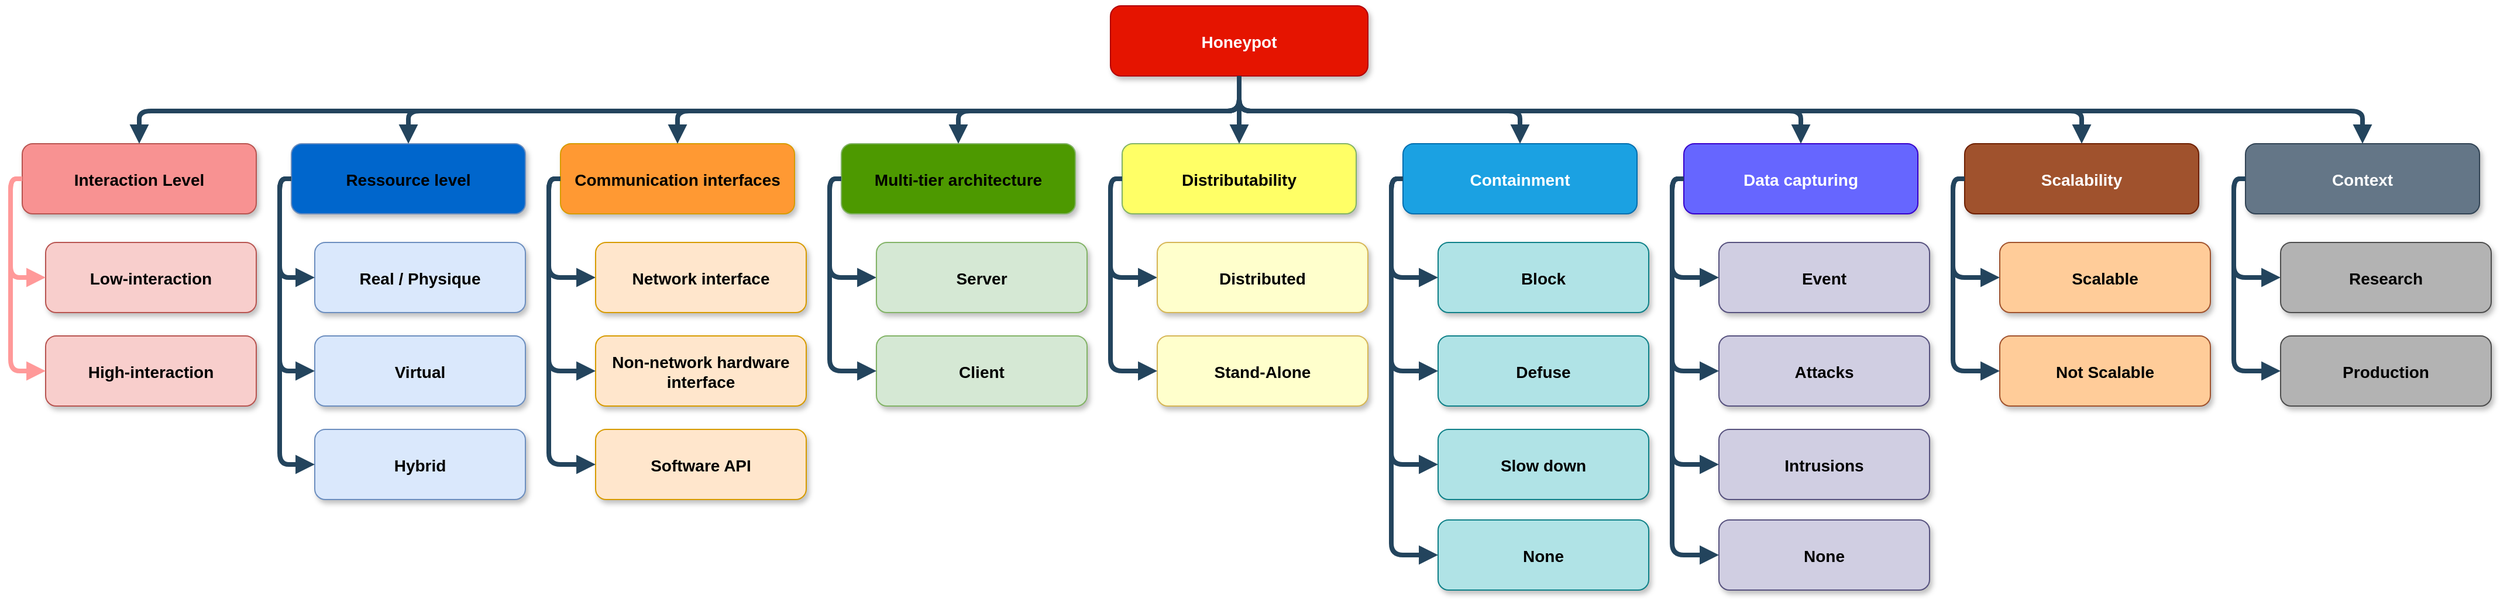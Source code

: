 <mxfile version="18.0.1" type="device"><diagram name="Page-1" id="97916047-d0de-89f5-080d-49f4d83e522f"><mxGraphModel dx="3815.5" dy="1225" grid="1" gridSize="10" guides="1" tooltips="1" connect="1" arrows="1" fold="1" page="1" pageScale="1.5" pageWidth="1169" pageHeight="827" background="none" math="0" shadow="0"><root><mxCell id="0"/><mxCell id="1" parent="0"/><mxCell id="3" value="Honeypot" style="rounded=1;fillColor=#e51400;strokeColor=#B20000;shadow=1;fontStyle=1;fontColor=#ffffff;fontSize=14;" parent="1" vertex="1"><mxGeometry x="810" y="350" width="220" height="60" as="geometry"/></mxCell><mxCell id="4" value="Interaction Level" style="rounded=1;fillColor=#F89292;strokeColor=#b85450;shadow=1;fontStyle=1;fontSize=14;" parent="1" vertex="1"><mxGeometry x="-120" y="468" width="200" height="60" as="geometry"/></mxCell><mxCell id="5" value="Ressource level" style="rounded=1;fillColor=#0066CC;strokeColor=#6c8ebf;shadow=1;fontStyle=1;fontSize=14;" parent="1" vertex="1"><mxGeometry x="110" y="468" width="200" height="60" as="geometry"/></mxCell><mxCell id="6" value="Communication interfaces" style="rounded=1;fillColor=#FF9933;strokeColor=#d79b00;shadow=1;fontStyle=1;fontSize=14;" parent="1" vertex="1"><mxGeometry x="340" y="468" width="200" height="60" as="geometry"/></mxCell><mxCell id="8" value="Low-interaction" style="rounded=1;fillColor=#f8cecc;strokeColor=#b85450;shadow=1;fontStyle=1;fontSize=14;" parent="1" vertex="1"><mxGeometry x="-100" y="552.5" width="180" height="60" as="geometry"/></mxCell><mxCell id="9" value="High-interaction" style="rounded=1;fillColor=#f8cecc;strokeColor=#b85450;shadow=1;fontStyle=1;fontSize=14;" parent="1" vertex="1"><mxGeometry x="-100" y="632.5" width="180" height="60" as="geometry"/></mxCell><mxCell id="30" value="" style="edgeStyle=elbowEdgeStyle;elbow=vertical;strokeWidth=4;endArrow=block;endFill=1;fontStyle=1;strokeColor=#23445D;entryX=0.5;entryY=0;entryDx=0;entryDy=0;" parent="1" source="3" target="5" edge="1"><mxGeometry x="22" y="165.5" width="100" height="100" as="geometry"><mxPoint x="22" y="265.5" as="sourcePoint"/><mxPoint x="122" y="165.5" as="targetPoint"/><Array as="points"><mxPoint x="260" y="440"/><mxPoint x="320" y="430"/></Array></mxGeometry></mxCell><mxCell id="31" value="" style="edgeStyle=elbowEdgeStyle;elbow=vertical;strokeWidth=4;endArrow=block;endFill=1;fontStyle=1;strokeColor=#23445D;" parent="1" source="3" target="4" edge="1"><mxGeometry x="22" y="165.5" width="100" height="100" as="geometry"><mxPoint x="22" y="265.5" as="sourcePoint"/><mxPoint x="122" y="165.5" as="targetPoint"/><Array as="points"><mxPoint x="460" y="440"/><mxPoint x="280" y="430"/><mxPoint x="450" y="430"/></Array></mxGeometry></mxCell><mxCell id="32" value="" style="edgeStyle=elbowEdgeStyle;elbow=vertical;strokeWidth=4;endArrow=block;endFill=1;fontStyle=1;strokeColor=#23445D;" parent="1" source="3" target="6" edge="1"><mxGeometry x="22" y="165.5" width="100" height="100" as="geometry"><mxPoint x="22" y="265.5" as="sourcePoint"/><mxPoint x="122" y="165.5" as="targetPoint"/><Array as="points"><mxPoint x="630" y="440"/><mxPoint x="700" y="440"/><mxPoint x="610" y="430"/></Array></mxGeometry></mxCell><mxCell id="34" value="" style="edgeStyle=elbowEdgeStyle;elbow=vertical;strokeWidth=4;endArrow=block;endFill=1;fontStyle=1;strokeColor=#FF9999;exitX=0;exitY=0.5;exitDx=0;exitDy=0;entryX=0;entryY=0.5;entryDx=0;entryDy=0;" parent="1" source="4" target="8" edge="1"><mxGeometry x="-168" y="178" width="100" height="100" as="geometry"><mxPoint x="-168" y="278" as="sourcePoint"/><mxPoint x="-68" y="178" as="targetPoint"/><Array as="points"><mxPoint x="-130" y="552.5"/><mxPoint x="-150" y="562.5"/><mxPoint x="-160" y="532.5"/><mxPoint x="-220" y="572.5"/></Array></mxGeometry></mxCell><mxCell id="38" value="" style="edgeStyle=elbowEdgeStyle;elbow=vertical;strokeWidth=4;endArrow=block;endFill=1;fontStyle=1;strokeColor=#FF9999;exitX=0;exitY=0.5;exitDx=0;exitDy=0;" parent="1" source="4" target="9" edge="1"><mxGeometry x="-128" y="178" width="100" height="100" as="geometry"><mxPoint x="-128" y="278" as="sourcePoint"/><mxPoint x="-28" y="178" as="targetPoint"/><Array as="points"><mxPoint x="-130" y="542.5"/><mxPoint x="-150" y="542.5"/><mxPoint x="-140" y="542.5"/><mxPoint x="-160" y="622.5"/></Array></mxGeometry></mxCell><mxCell id="48kjzYl1K3hrL3za5B5X-55" value="Real / Physique" style="rounded=1;fillColor=#dae8fc;strokeColor=#6c8ebf;shadow=1;fontStyle=1;fontSize=14;" parent="1" vertex="1"><mxGeometry x="130" y="552.5" width="180" height="60" as="geometry"/></mxCell><mxCell id="48kjzYl1K3hrL3za5B5X-56" value="" style="edgeStyle=elbowEdgeStyle;elbow=vertical;strokeWidth=4;endArrow=block;endFill=1;fontStyle=1;strokeColor=#23445D;exitX=0;exitY=0.5;exitDx=0;exitDy=0;entryX=0;entryY=0.5;entryDx=0;entryDy=0;" parent="1" source="5" target="48kjzYl1K3hrL3za5B5X-55" edge="1"><mxGeometry x="-188" y="188" width="100" height="100" as="geometry"><mxPoint x="-140" y="508" as="sourcePoint"/><mxPoint x="-140" y="592.5" as="targetPoint"/><Array as="points"><mxPoint x="100" y="542.5"/><mxPoint x="80" y="522.5"/><mxPoint x="90" y="522.5"/><mxPoint x="80" y="562.5"/><mxPoint x="-240" y="582.5"/></Array></mxGeometry></mxCell><mxCell id="48kjzYl1K3hrL3za5B5X-59" value="Virtual" style="rounded=1;fillColor=#dae8fc;strokeColor=#6c8ebf;shadow=1;fontStyle=1;fontSize=14;" parent="1" vertex="1"><mxGeometry x="130" y="632.5" width="180" height="60" as="geometry"/></mxCell><mxCell id="48kjzYl1K3hrL3za5B5X-61" value="" style="edgeStyle=elbowEdgeStyle;elbow=vertical;strokeWidth=4;endArrow=block;endFill=1;fontStyle=1;strokeColor=#23445D;exitX=0;exitY=0.5;exitDx=0;exitDy=0;entryX=0;entryY=0.5;entryDx=0;entryDy=0;" parent="1" source="5" target="48kjzYl1K3hrL3za5B5X-59" edge="1"><mxGeometry x="-168" y="208" width="100" height="100" as="geometry"><mxPoint x="130" y="518" as="sourcePoint"/><mxPoint x="130" y="602.5" as="targetPoint"/><Array as="points"><mxPoint x="100" y="542.5"/><mxPoint x="80" y="612.5"/><mxPoint x="100" y="542.5"/><mxPoint x="110" y="542.5"/><mxPoint x="100" y="582.5"/><mxPoint x="-220" y="602.5"/></Array></mxGeometry></mxCell><mxCell id="48kjzYl1K3hrL3za5B5X-63" value="Hybrid" style="rounded=1;fillColor=#dae8fc;strokeColor=#6c8ebf;shadow=1;fontStyle=1;fontSize=14;" parent="1" vertex="1"><mxGeometry x="130" y="712.5" width="180" height="60" as="geometry"/></mxCell><mxCell id="48kjzYl1K3hrL3za5B5X-64" value="" style="edgeStyle=elbowEdgeStyle;elbow=vertical;strokeWidth=4;endArrow=block;endFill=1;fontStyle=1;strokeColor=#23445D;exitX=0;exitY=0.5;exitDx=0;exitDy=0;entryX=0;entryY=0.5;entryDx=0;entryDy=0;" parent="1" source="5" target="48kjzYl1K3hrL3za5B5X-63" edge="1"><mxGeometry x="-158" y="218" width="100" height="100" as="geometry"><mxPoint x="120" y="508" as="sourcePoint"/><mxPoint x="140" y="682.5" as="targetPoint"/><Array as="points"><mxPoint x="100" y="532.5"/><mxPoint x="80" y="632.5"/><mxPoint x="110" y="552.5"/><mxPoint x="120" y="552.5"/><mxPoint x="110" y="592.5"/><mxPoint x="-210" y="612.5"/></Array></mxGeometry></mxCell><mxCell id="48kjzYl1K3hrL3za5B5X-69" value="Non-network hardware &#10;interface" style="rounded=1;fillColor=#ffe6cc;strokeColor=#d79b00;shadow=1;fontStyle=1;fontSize=14;" parent="1" vertex="1"><mxGeometry x="370" y="632.5" width="180" height="60" as="geometry"/></mxCell><mxCell id="48kjzYl1K3hrL3za5B5X-70" value="" style="edgeStyle=elbowEdgeStyle;elbow=vertical;strokeWidth=4;endArrow=block;endFill=1;fontStyle=1;strokeColor=#23445D;exitX=0;exitY=0.5;exitDx=0;exitDy=0;entryX=0;entryY=0.5;entryDx=0;entryDy=0;" parent="1" source="6" target="48kjzYl1K3hrL3za5B5X-71" edge="1"><mxGeometry x="-148" y="228" width="100" height="100" as="geometry"><mxPoint x="120" y="508" as="sourcePoint"/><mxPoint x="140" y="772.5" as="targetPoint"/><Array as="points"><mxPoint x="330" y="532.5"/><mxPoint x="90" y="642.5"/><mxPoint x="120" y="562.5"/><mxPoint x="130" y="562.5"/><mxPoint x="120" y="602.5"/><mxPoint x="-200" y="622.5"/></Array></mxGeometry></mxCell><mxCell id="48kjzYl1K3hrL3za5B5X-71" value="Network interface" style="rounded=1;fillColor=#ffe6cc;strokeColor=#d79b00;shadow=1;fontStyle=1;fontSize=14;" parent="1" vertex="1"><mxGeometry x="370" y="552.5" width="180" height="60" as="geometry"/></mxCell><mxCell id="48kjzYl1K3hrL3za5B5X-72" value="" style="edgeStyle=elbowEdgeStyle;elbow=vertical;strokeWidth=4;endArrow=block;endFill=1;fontStyle=1;strokeColor=#23445D;exitX=0;exitY=0.5;exitDx=0;exitDy=0;entryX=0;entryY=0.5;entryDx=0;entryDy=0;" parent="1" source="6" target="48kjzYl1K3hrL3za5B5X-69" edge="1"><mxGeometry x="-138" y="238" width="100" height="100" as="geometry"><mxPoint x="350" y="508" as="sourcePoint"/><mxPoint x="330" y="682.5" as="targetPoint"/><Array as="points"><mxPoint x="330" y="622.5"/><mxPoint x="340" y="542.5"/><mxPoint x="100" y="652.5"/><mxPoint x="130" y="572.5"/><mxPoint x="140" y="572.5"/><mxPoint x="130" y="612.5"/><mxPoint x="-190" y="632.5"/></Array></mxGeometry></mxCell><mxCell id="48kjzYl1K3hrL3za5B5X-73" value="Software API " style="rounded=1;fillColor=#ffe6cc;strokeColor=#d79b00;shadow=1;fontStyle=1;fontSize=14;" parent="1" vertex="1"><mxGeometry x="370" y="712.5" width="180" height="60" as="geometry"/></mxCell><mxCell id="48kjzYl1K3hrL3za5B5X-74" value="" style="edgeStyle=elbowEdgeStyle;elbow=vertical;strokeWidth=4;endArrow=block;endFill=1;fontStyle=1;strokeColor=#23445D;exitX=0;exitY=0.5;exitDx=0;exitDy=0;entryX=0;entryY=0.5;entryDx=0;entryDy=0;" parent="1" source="6" target="48kjzYl1K3hrL3za5B5X-73" edge="1"><mxGeometry x="-128" y="248" width="100" height="100" as="geometry"><mxPoint x="350" y="508" as="sourcePoint"/><mxPoint x="380" y="672.5" as="targetPoint"/><Array as="points"><mxPoint x="330" y="662.5"/><mxPoint x="350" y="552.5"/><mxPoint x="110" y="662.5"/><mxPoint x="140" y="582.5"/><mxPoint x="150" y="582.5"/><mxPoint x="140" y="622.5"/><mxPoint x="-180" y="642.5"/></Array></mxGeometry></mxCell><mxCell id="48kjzYl1K3hrL3za5B5X-75" value="Multi-tier architecture " style="rounded=1;fillColor=#4D9900;strokeColor=#82b366;shadow=1;fontStyle=1;fontSize=14;" parent="1" vertex="1"><mxGeometry x="580" y="468" width="200" height="60" as="geometry"/></mxCell><mxCell id="48kjzYl1K3hrL3za5B5X-76" value="Client" style="rounded=1;fillColor=#d5e8d4;strokeColor=#82b366;shadow=1;fontStyle=1;fontSize=14;" parent="1" vertex="1"><mxGeometry x="610" y="632.5" width="180" height="60" as="geometry"/></mxCell><mxCell id="48kjzYl1K3hrL3za5B5X-77" value="" style="edgeStyle=elbowEdgeStyle;elbow=vertical;strokeWidth=4;endArrow=block;endFill=1;fontStyle=1;strokeColor=#23445D;exitX=0;exitY=0.5;exitDx=0;exitDy=0;entryX=0;entryY=0.5;entryDx=0;entryDy=0;" parent="1" source="48kjzYl1K3hrL3za5B5X-75" target="48kjzYl1K3hrL3za5B5X-78" edge="1"><mxGeometry x="92" y="228" width="100" height="100" as="geometry"><mxPoint x="360" y="508" as="sourcePoint"/><mxPoint x="380" y="772.5" as="targetPoint"/><Array as="points"><mxPoint x="570" y="532.5"/><mxPoint x="330" y="642.5"/><mxPoint x="360" y="562.5"/><mxPoint x="370" y="562.5"/><mxPoint x="360" y="602.5"/><mxPoint x="40" y="622.5"/></Array></mxGeometry></mxCell><mxCell id="48kjzYl1K3hrL3za5B5X-78" value="Server" style="rounded=1;fillColor=#d5e8d4;strokeColor=#82b366;shadow=1;fontStyle=1;fontSize=14;" parent="1" vertex="1"><mxGeometry x="610" y="552.5" width="180" height="60" as="geometry"/></mxCell><mxCell id="48kjzYl1K3hrL3za5B5X-79" value="" style="edgeStyle=elbowEdgeStyle;elbow=vertical;strokeWidth=4;endArrow=block;endFill=1;fontStyle=1;strokeColor=#23445D;exitX=0;exitY=0.5;exitDx=0;exitDy=0;entryX=0;entryY=0.5;entryDx=0;entryDy=0;" parent="1" source="48kjzYl1K3hrL3za5B5X-75" target="48kjzYl1K3hrL3za5B5X-76" edge="1"><mxGeometry x="102" y="238" width="100" height="100" as="geometry"><mxPoint x="590" y="508" as="sourcePoint"/><mxPoint x="570" y="682.5" as="targetPoint"/><Array as="points"><mxPoint x="570" y="622.5"/><mxPoint x="580" y="542.5"/><mxPoint x="340" y="652.5"/><mxPoint x="370" y="572.5"/><mxPoint x="380" y="572.5"/><mxPoint x="370" y="612.5"/><mxPoint x="50" y="632.5"/></Array></mxGeometry></mxCell><mxCell id="48kjzYl1K3hrL3za5B5X-82" value="" style="edgeStyle=elbowEdgeStyle;elbow=vertical;strokeWidth=4;endArrow=block;endFill=1;fontStyle=1;strokeColor=#23445D;entryX=0.5;entryY=0;entryDx=0;entryDy=0;exitX=0.5;exitY=1;exitDx=0;exitDy=0;" parent="1" source="3" target="48kjzYl1K3hrL3za5B5X-75" edge="1"><mxGeometry x="32" y="175.5" width="100" height="100" as="geometry"><mxPoint x="782" y="415.5" as="sourcePoint"/><mxPoint x="500" y="478" as="targetPoint"/><Array as="points"><mxPoint x="760" y="440"/><mxPoint x="710" y="450"/><mxPoint x="620" y="440"/></Array></mxGeometry></mxCell><mxCell id="48kjzYl1K3hrL3za5B5X-83" value="Distributability" style="rounded=1;fillColor=#FFFF66;strokeColor=#82b366;shadow=1;fontStyle=1;fontSize=14;" parent="1" vertex="1"><mxGeometry x="820" y="468" width="200" height="60" as="geometry"/></mxCell><mxCell id="48kjzYl1K3hrL3za5B5X-84" value="Stand-Alone" style="rounded=1;fillColor=#FFFFCC;strokeColor=#d6b656;shadow=1;fontStyle=1;fontSize=14;" parent="1" vertex="1"><mxGeometry x="850" y="632.5" width="180" height="60" as="geometry"/></mxCell><mxCell id="48kjzYl1K3hrL3za5B5X-85" value="" style="edgeStyle=elbowEdgeStyle;elbow=vertical;strokeWidth=4;endArrow=block;endFill=1;fontStyle=1;strokeColor=#23445D;exitX=0;exitY=0.5;exitDx=0;exitDy=0;entryX=0;entryY=0.5;entryDx=0;entryDy=0;" parent="1" source="48kjzYl1K3hrL3za5B5X-83" target="48kjzYl1K3hrL3za5B5X-86" edge="1"><mxGeometry x="332" y="228" width="100" height="100" as="geometry"><mxPoint x="600" y="508" as="sourcePoint"/><mxPoint x="620" y="772.5" as="targetPoint"/><Array as="points"><mxPoint x="810" y="532.5"/><mxPoint x="570" y="642.5"/><mxPoint x="600" y="562.5"/><mxPoint x="610" y="562.5"/><mxPoint x="600" y="602.5"/><mxPoint x="280" y="622.5"/></Array></mxGeometry></mxCell><mxCell id="48kjzYl1K3hrL3za5B5X-86" value="Distributed" style="rounded=1;fillColor=#FFFFCC;strokeColor=#d6b656;shadow=1;fontStyle=1;fontSize=14;" parent="1" vertex="1"><mxGeometry x="850" y="552.5" width="180" height="60" as="geometry"/></mxCell><mxCell id="48kjzYl1K3hrL3za5B5X-87" value="" style="edgeStyle=elbowEdgeStyle;elbow=vertical;strokeWidth=4;endArrow=block;endFill=1;fontStyle=1;strokeColor=#23445D;exitX=0;exitY=0.5;exitDx=0;exitDy=0;entryX=0;entryY=0.5;entryDx=0;entryDy=0;" parent="1" source="48kjzYl1K3hrL3za5B5X-83" target="48kjzYl1K3hrL3za5B5X-84" edge="1"><mxGeometry x="342" y="238" width="100" height="100" as="geometry"><mxPoint x="830" y="508" as="sourcePoint"/><mxPoint x="810" y="682.5" as="targetPoint"/><Array as="points"><mxPoint x="810" y="622.5"/><mxPoint x="820" y="542.5"/><mxPoint x="580" y="652.5"/><mxPoint x="610" y="572.5"/><mxPoint x="620" y="572.5"/><mxPoint x="610" y="612.5"/><mxPoint x="290" y="632.5"/></Array></mxGeometry></mxCell><mxCell id="48kjzYl1K3hrL3za5B5X-90" value="" style="edgeStyle=elbowEdgeStyle;elbow=vertical;strokeWidth=4;endArrow=block;endFill=1;fontStyle=1;strokeColor=#23445D;entryX=0.5;entryY=0;entryDx=0;entryDy=0;exitX=0.5;exitY=1;exitDx=0;exitDy=0;" parent="1" source="3" target="48kjzYl1K3hrL3za5B5X-83" edge="1"><mxGeometry x="42" y="185.5" width="100" height="100" as="geometry"><mxPoint x="782" y="415.5" as="sourcePoint"/><mxPoint x="740" y="478" as="targetPoint"/><Array as="points"><mxPoint x="880" y="440"/><mxPoint x="720" y="460"/><mxPoint x="630" y="450"/></Array></mxGeometry></mxCell><mxCell id="48kjzYl1K3hrL3za5B5X-92" value="Containment" style="rounded=1;fillColor=#1ba1e2;strokeColor=#006EAF;shadow=1;fontStyle=1;fontSize=14;fontColor=#ffffff;" parent="1" vertex="1"><mxGeometry x="1060" y="468" width="200" height="60" as="geometry"/></mxCell><mxCell id="48kjzYl1K3hrL3za5B5X-93" value="Defuse" style="rounded=1;fillColor=#b0e3e6;strokeColor=#0e8088;shadow=1;fontStyle=1;fontSize=14;" parent="1" vertex="1"><mxGeometry x="1090" y="632.5" width="180" height="60" as="geometry"/></mxCell><mxCell id="48kjzYl1K3hrL3za5B5X-94" value="" style="edgeStyle=elbowEdgeStyle;elbow=vertical;strokeWidth=4;endArrow=block;endFill=1;fontStyle=1;strokeColor=#23445D;exitX=0;exitY=0.5;exitDx=0;exitDy=0;entryX=0;entryY=0.5;entryDx=0;entryDy=0;" parent="1" source="48kjzYl1K3hrL3za5B5X-92" target="48kjzYl1K3hrL3za5B5X-95" edge="1"><mxGeometry x="572" y="228" width="100" height="100" as="geometry"><mxPoint x="840" y="508" as="sourcePoint"/><mxPoint x="860" y="772.5" as="targetPoint"/><Array as="points"><mxPoint x="1050" y="532.5"/><mxPoint x="810" y="642.5"/><mxPoint x="840" y="562.5"/><mxPoint x="850" y="562.5"/><mxPoint x="840" y="602.5"/><mxPoint x="520" y="622.5"/></Array></mxGeometry></mxCell><mxCell id="48kjzYl1K3hrL3za5B5X-95" value="Block" style="rounded=1;fillColor=#b0e3e6;strokeColor=#0e8088;shadow=1;fontStyle=1;fontSize=14;" parent="1" vertex="1"><mxGeometry x="1090" y="552.5" width="180" height="60" as="geometry"/></mxCell><mxCell id="48kjzYl1K3hrL3za5B5X-96" value="" style="edgeStyle=elbowEdgeStyle;elbow=vertical;strokeWidth=4;endArrow=block;endFill=1;fontStyle=1;strokeColor=#23445D;exitX=0;exitY=0.5;exitDx=0;exitDy=0;entryX=0;entryY=0.5;entryDx=0;entryDy=0;" parent="1" source="48kjzYl1K3hrL3za5B5X-92" target="48kjzYl1K3hrL3za5B5X-93" edge="1"><mxGeometry x="582" y="238" width="100" height="100" as="geometry"><mxPoint x="1070" y="508" as="sourcePoint"/><mxPoint x="1050" y="682.5" as="targetPoint"/><Array as="points"><mxPoint x="1050" y="622.5"/><mxPoint x="1060" y="542.5"/><mxPoint x="820" y="652.5"/><mxPoint x="850" y="572.5"/><mxPoint x="860" y="572.5"/><mxPoint x="850" y="612.5"/><mxPoint x="530" y="632.5"/></Array></mxGeometry></mxCell><mxCell id="48kjzYl1K3hrL3za5B5X-97" value="Data capturing " style="rounded=1;fillColor=#6666FF;strokeColor=#3700CC;shadow=1;fontStyle=1;fontSize=14;fontColor=#ffffff;" parent="1" vertex="1"><mxGeometry x="1300" y="468" width="200" height="60" as="geometry"/></mxCell><mxCell id="48kjzYl1K3hrL3za5B5X-98" value="Attacks" style="rounded=1;fillColor=#d0cee2;strokeColor=#56517e;shadow=1;fontStyle=1;fontSize=14;" parent="1" vertex="1"><mxGeometry x="1330" y="632.5" width="180" height="60" as="geometry"/></mxCell><mxCell id="48kjzYl1K3hrL3za5B5X-99" value="" style="edgeStyle=elbowEdgeStyle;elbow=vertical;strokeWidth=4;endArrow=block;endFill=1;fontStyle=1;strokeColor=#23445D;exitX=0;exitY=0.5;exitDx=0;exitDy=0;entryX=0;entryY=0.5;entryDx=0;entryDy=0;" parent="1" source="48kjzYl1K3hrL3za5B5X-97" target="48kjzYl1K3hrL3za5B5X-100" edge="1"><mxGeometry x="812" y="228" width="100" height="100" as="geometry"><mxPoint x="1080" y="508" as="sourcePoint"/><mxPoint x="1100" y="772.5" as="targetPoint"/><Array as="points"><mxPoint x="1290" y="532.5"/><mxPoint x="1050" y="642.5"/><mxPoint x="1080" y="562.5"/><mxPoint x="1090" y="562.5"/><mxPoint x="1080" y="602.5"/><mxPoint x="760" y="622.5"/></Array></mxGeometry></mxCell><mxCell id="48kjzYl1K3hrL3za5B5X-100" value="Event" style="rounded=1;fillColor=#d0cee2;strokeColor=#56517e;shadow=1;fontStyle=1;fontSize=14;" parent="1" vertex="1"><mxGeometry x="1330" y="552.5" width="180" height="60" as="geometry"/></mxCell><mxCell id="48kjzYl1K3hrL3za5B5X-101" value="" style="edgeStyle=elbowEdgeStyle;elbow=vertical;strokeWidth=4;endArrow=block;endFill=1;fontStyle=1;strokeColor=#23445D;exitX=0;exitY=0.5;exitDx=0;exitDy=0;entryX=0;entryY=0.5;entryDx=0;entryDy=0;" parent="1" source="48kjzYl1K3hrL3za5B5X-97" target="48kjzYl1K3hrL3za5B5X-98" edge="1"><mxGeometry x="822" y="238" width="100" height="100" as="geometry"><mxPoint x="1310" y="508" as="sourcePoint"/><mxPoint x="1290" y="682.5" as="targetPoint"/><Array as="points"><mxPoint x="1290" y="622.5"/><mxPoint x="1300" y="542.5"/><mxPoint x="1060" y="652.5"/><mxPoint x="1090" y="572.5"/><mxPoint x="1100" y="572.5"/><mxPoint x="1090" y="612.5"/><mxPoint x="770" y="632.5"/></Array></mxGeometry></mxCell><mxCell id="48kjzYl1K3hrL3za5B5X-108" value="Scalability" style="rounded=1;fillColor=#a0522d;strokeColor=#6D1F00;shadow=1;fontStyle=1;fontSize=14;fontColor=#ffffff;" parent="1" vertex="1"><mxGeometry x="1540" y="468" width="200" height="60" as="geometry"/></mxCell><mxCell id="48kjzYl1K3hrL3za5B5X-109" value="Not Scalable" style="rounded=1;fillColor=#ffcc99;strokeColor=#A0522D;shadow=1;fontStyle=1;fontSize=14;" parent="1" vertex="1"><mxGeometry x="1570" y="632.5" width="180" height="60" as="geometry"/></mxCell><mxCell id="48kjzYl1K3hrL3za5B5X-110" value="" style="edgeStyle=elbowEdgeStyle;elbow=vertical;strokeWidth=4;endArrow=block;endFill=1;fontStyle=1;strokeColor=#23445D;exitX=0;exitY=0.5;exitDx=0;exitDy=0;entryX=0;entryY=0.5;entryDx=0;entryDy=0;" parent="1" source="48kjzYl1K3hrL3za5B5X-108" target="48kjzYl1K3hrL3za5B5X-111" edge="1"><mxGeometry x="1052" y="228" width="100" height="100" as="geometry"><mxPoint x="1320" y="508" as="sourcePoint"/><mxPoint x="1340" y="772.5" as="targetPoint"/><Array as="points"><mxPoint x="1530" y="532.5"/><mxPoint x="1290" y="642.5"/><mxPoint x="1320" y="562.5"/><mxPoint x="1330" y="562.5"/><mxPoint x="1320" y="602.5"/><mxPoint x="1000" y="622.5"/></Array></mxGeometry></mxCell><mxCell id="48kjzYl1K3hrL3za5B5X-111" value="Scalable" style="rounded=1;fillColor=#ffcc99;strokeColor=#A0522D;shadow=1;fontStyle=1;fontSize=14;" parent="1" vertex="1"><mxGeometry x="1570" y="552.5" width="180" height="60" as="geometry"/></mxCell><mxCell id="48kjzYl1K3hrL3za5B5X-112" value="" style="edgeStyle=elbowEdgeStyle;elbow=vertical;strokeWidth=4;endArrow=block;endFill=1;fontStyle=1;strokeColor=#23445D;exitX=0;exitY=0.5;exitDx=0;exitDy=0;entryX=0;entryY=0.5;entryDx=0;entryDy=0;" parent="1" source="48kjzYl1K3hrL3za5B5X-108" target="48kjzYl1K3hrL3za5B5X-109" edge="1"><mxGeometry x="1062" y="238" width="100" height="100" as="geometry"><mxPoint x="1550" y="508" as="sourcePoint"/><mxPoint x="1530" y="682.5" as="targetPoint"/><Array as="points"><mxPoint x="1530" y="622.5"/><mxPoint x="1540" y="542.5"/><mxPoint x="1300" y="652.5"/><mxPoint x="1330" y="572.5"/><mxPoint x="1340" y="572.5"/><mxPoint x="1330" y="612.5"/><mxPoint x="1010" y="632.5"/></Array></mxGeometry></mxCell><mxCell id="48kjzYl1K3hrL3za5B5X-113" value="Context" style="rounded=1;fillColor=#647687;strokeColor=#314354;shadow=1;fontStyle=1;fontSize=14;fontColor=#ffffff;" parent="1" vertex="1"><mxGeometry x="1780" y="468" width="200" height="60" as="geometry"/></mxCell><mxCell id="48kjzYl1K3hrL3za5B5X-114" value="Production" style="rounded=1;fillColor=#B3B3B3;strokeColor=#4D4D4D;shadow=1;fontStyle=1;fontSize=14;" parent="1" vertex="1"><mxGeometry x="1810" y="632.5" width="180" height="60" as="geometry"/></mxCell><mxCell id="48kjzYl1K3hrL3za5B5X-115" value="" style="edgeStyle=elbowEdgeStyle;elbow=vertical;strokeWidth=4;endArrow=block;endFill=1;fontStyle=1;strokeColor=#23445D;exitX=0;exitY=0.5;exitDx=0;exitDy=0;entryX=0;entryY=0.5;entryDx=0;entryDy=0;" parent="1" source="48kjzYl1K3hrL3za5B5X-113" target="48kjzYl1K3hrL3za5B5X-116" edge="1"><mxGeometry x="1292" y="228" width="100" height="100" as="geometry"><mxPoint x="1560" y="508" as="sourcePoint"/><mxPoint x="1580" y="772.5" as="targetPoint"/><Array as="points"><mxPoint x="1770" y="532.5"/><mxPoint x="1530" y="642.5"/><mxPoint x="1560" y="562.5"/><mxPoint x="1570" y="562.5"/><mxPoint x="1560" y="602.5"/><mxPoint x="1240" y="622.5"/></Array></mxGeometry></mxCell><mxCell id="48kjzYl1K3hrL3za5B5X-116" value="Research" style="rounded=1;fillColor=#B3B3B3;strokeColor=#4D4D4D;shadow=1;fontStyle=1;fontSize=14;" parent="1" vertex="1"><mxGeometry x="1810" y="552.5" width="180" height="60" as="geometry"/></mxCell><mxCell id="48kjzYl1K3hrL3za5B5X-117" value="" style="edgeStyle=elbowEdgeStyle;elbow=vertical;strokeWidth=4;endArrow=block;endFill=1;fontStyle=1;strokeColor=#23445D;exitX=0;exitY=0.5;exitDx=0;exitDy=0;entryX=0;entryY=0.5;entryDx=0;entryDy=0;" parent="1" source="48kjzYl1K3hrL3za5B5X-113" target="48kjzYl1K3hrL3za5B5X-114" edge="1"><mxGeometry x="1302" y="238" width="100" height="100" as="geometry"><mxPoint x="1790" y="508" as="sourcePoint"/><mxPoint x="1770" y="682.5" as="targetPoint"/><Array as="points"><mxPoint x="1770" y="622.5"/><mxPoint x="1780" y="542.5"/><mxPoint x="1540" y="652.5"/><mxPoint x="1570" y="572.5"/><mxPoint x="1580" y="572.5"/><mxPoint x="1570" y="612.5"/><mxPoint x="1250" y="632.5"/></Array></mxGeometry></mxCell><mxCell id="48kjzYl1K3hrL3za5B5X-118" value="Slow down" style="rounded=1;fillColor=#b0e3e6;strokeColor=#0e8088;shadow=1;fontStyle=1;fontSize=14;" parent="1" vertex="1"><mxGeometry x="1090" y="712.5" width="180" height="60" as="geometry"/></mxCell><mxCell id="48kjzYl1K3hrL3za5B5X-119" value="None" style="rounded=1;fillColor=#b0e3e6;strokeColor=#0e8088;shadow=1;fontStyle=1;fontSize=14;" parent="1" vertex="1"><mxGeometry x="1090" y="790" width="180" height="60" as="geometry"/></mxCell><mxCell id="48kjzYl1K3hrL3za5B5X-120" value="Intrusions" style="rounded=1;fillColor=#d0cee2;strokeColor=#56517e;shadow=1;fontStyle=1;fontSize=14;" parent="1" vertex="1"><mxGeometry x="1330" y="712.5" width="180" height="60" as="geometry"/></mxCell><mxCell id="48kjzYl1K3hrL3za5B5X-121" value="None" style="rounded=1;fillColor=#d0cee2;strokeColor=#56517e;shadow=1;fontStyle=1;fontSize=14;" parent="1" vertex="1"><mxGeometry x="1330" y="790" width="180" height="60" as="geometry"/></mxCell><mxCell id="48kjzYl1K3hrL3za5B5X-122" value="" style="edgeStyle=elbowEdgeStyle;elbow=vertical;strokeWidth=4;endArrow=block;endFill=1;fontStyle=1;strokeColor=#23445D;entryX=0.5;entryY=0;entryDx=0;entryDy=0;exitX=0.5;exitY=1;exitDx=0;exitDy=0;" parent="1" source="3" target="48kjzYl1K3hrL3za5B5X-92" edge="1"><mxGeometry x="52" y="195.5" width="100" height="100" as="geometry"><mxPoint x="810" y="415.5" as="sourcePoint"/><mxPoint x="930" y="478" as="targetPoint"/><Array as="points"><mxPoint x="980" y="440"/><mxPoint x="730" y="470"/><mxPoint x="640" y="460"/></Array></mxGeometry></mxCell><mxCell id="48kjzYl1K3hrL3za5B5X-123" value="" style="edgeStyle=elbowEdgeStyle;elbow=vertical;strokeWidth=4;endArrow=block;endFill=1;fontStyle=1;strokeColor=#23445D;entryX=0.5;entryY=0;entryDx=0;entryDy=0;exitX=0.5;exitY=1;exitDx=0;exitDy=0;" parent="1" source="3" target="48kjzYl1K3hrL3za5B5X-97" edge="1"><mxGeometry x="62" y="205.5" width="100" height="100" as="geometry"><mxPoint x="810" y="415.5" as="sourcePoint"/><mxPoint x="1170" y="478" as="targetPoint"/><Array as="points"><mxPoint x="1100" y="440"/><mxPoint x="740" y="480"/><mxPoint x="650" y="470"/></Array></mxGeometry></mxCell><mxCell id="48kjzYl1K3hrL3za5B5X-124" value="" style="edgeStyle=elbowEdgeStyle;elbow=vertical;strokeWidth=4;endArrow=block;endFill=1;fontStyle=1;strokeColor=#23445D;entryX=0.5;entryY=0;entryDx=0;entryDy=0;exitX=0.5;exitY=1;exitDx=0;exitDy=0;" parent="1" source="3" target="48kjzYl1K3hrL3za5B5X-108" edge="1"><mxGeometry x="72" y="215.5" width="100" height="100" as="geometry"><mxPoint x="820" y="425.5" as="sourcePoint"/><mxPoint x="1180" y="488" as="targetPoint"/><Array as="points"><mxPoint x="1220" y="440"/><mxPoint x="750" y="490"/><mxPoint x="660" y="480"/></Array></mxGeometry></mxCell><mxCell id="48kjzYl1K3hrL3za5B5X-125" value="" style="edgeStyle=elbowEdgeStyle;elbow=vertical;strokeWidth=4;endArrow=block;endFill=1;fontStyle=1;strokeColor=#23445D;entryX=0.5;entryY=0;entryDx=0;entryDy=0;exitX=0.5;exitY=1;exitDx=0;exitDy=0;" parent="1" source="3" target="48kjzYl1K3hrL3za5B5X-113" edge="1"><mxGeometry x="82" y="225.5" width="100" height="100" as="geometry"><mxPoint x="830" y="435.5" as="sourcePoint"/><mxPoint x="1190" y="498" as="targetPoint"/><Array as="points"><mxPoint x="1340" y="440"/><mxPoint x="1010" y="470"/><mxPoint x="760" y="500"/><mxPoint x="670" y="490"/></Array></mxGeometry></mxCell><mxCell id="xIhnkKlUuvkPP-eQjNVC-47" value="" style="edgeStyle=elbowEdgeStyle;elbow=vertical;strokeWidth=4;endArrow=block;endFill=1;fontStyle=1;strokeColor=#23445D;exitX=0;exitY=0.5;exitDx=0;exitDy=0;entryX=0;entryY=0.5;entryDx=0;entryDy=0;" parent="1" source="48kjzYl1K3hrL3za5B5X-97" target="48kjzYl1K3hrL3za5B5X-120" edge="1"><mxGeometry x="832" y="248" width="100" height="100" as="geometry"><mxPoint x="1310" y="508" as="sourcePoint"/><mxPoint x="1340" y="672.5" as="targetPoint"/><Array as="points"><mxPoint x="1290" y="650"/><mxPoint x="1300" y="632.5"/><mxPoint x="1310" y="552.5"/><mxPoint x="1070" y="662.5"/><mxPoint x="1100" y="582.5"/><mxPoint x="1110" y="582.5"/><mxPoint x="1100" y="622.5"/><mxPoint x="780" y="642.5"/></Array></mxGeometry></mxCell><mxCell id="xIhnkKlUuvkPP-eQjNVC-48" value="" style="edgeStyle=elbowEdgeStyle;elbow=vertical;strokeWidth=4;endArrow=block;endFill=1;fontStyle=1;strokeColor=#23445D;exitX=0;exitY=0.5;exitDx=0;exitDy=0;entryX=0;entryY=0.5;entryDx=0;entryDy=0;" parent="1" source="48kjzYl1K3hrL3za5B5X-97" target="48kjzYl1K3hrL3za5B5X-121" edge="1"><mxGeometry x="842" y="258" width="100" height="100" as="geometry"><mxPoint x="1310" y="508" as="sourcePoint"/><mxPoint x="1340" y="752.5" as="targetPoint"/><Array as="points"><mxPoint x="1290" y="700"/><mxPoint x="1300" y="660"/><mxPoint x="1310" y="642.5"/><mxPoint x="1320" y="562.5"/><mxPoint x="1080" y="672.5"/><mxPoint x="1110" y="592.5"/><mxPoint x="1120" y="592.5"/><mxPoint x="1110" y="632.5"/><mxPoint x="790" y="652.5"/></Array></mxGeometry></mxCell><mxCell id="xIhnkKlUuvkPP-eQjNVC-49" value="" style="edgeStyle=elbowEdgeStyle;elbow=vertical;strokeWidth=4;endArrow=block;endFill=1;fontStyle=1;strokeColor=#23445D;exitX=0;exitY=0.5;exitDx=0;exitDy=0;entryX=0;entryY=0.5;entryDx=0;entryDy=0;" parent="1" source="48kjzYl1K3hrL3za5B5X-92" target="48kjzYl1K3hrL3za5B5X-118" edge="1"><mxGeometry x="592" y="248" width="100" height="100" as="geometry"><mxPoint x="1070" y="508" as="sourcePoint"/><mxPoint x="1100" y="672.5" as="targetPoint"/><Array as="points"><mxPoint x="1050" y="660"/><mxPoint x="1060" y="632.5"/><mxPoint x="1070" y="552.5"/><mxPoint x="830" y="662.5"/><mxPoint x="860" y="582.5"/><mxPoint x="870" y="582.5"/><mxPoint x="860" y="622.5"/><mxPoint x="540" y="642.5"/></Array></mxGeometry></mxCell><mxCell id="xIhnkKlUuvkPP-eQjNVC-50" value="" style="edgeStyle=elbowEdgeStyle;elbow=vertical;strokeWidth=4;endArrow=block;endFill=1;fontStyle=1;strokeColor=#23445D;exitX=0;exitY=0.5;exitDx=0;exitDy=0;entryX=0;entryY=0.5;entryDx=0;entryDy=0;" parent="1" source="48kjzYl1K3hrL3za5B5X-92" target="48kjzYl1K3hrL3za5B5X-119" edge="1"><mxGeometry x="602" y="258" width="100" height="100" as="geometry"><mxPoint x="1070" y="508" as="sourcePoint"/><mxPoint x="1100" y="752.5" as="targetPoint"/><Array as="points"><mxPoint x="1050" y="720"/><mxPoint x="1060" y="670"/><mxPoint x="1070" y="642.5"/><mxPoint x="1080" y="562.5"/><mxPoint x="840" y="672.5"/><mxPoint x="870" y="592.5"/><mxPoint x="880" y="592.5"/><mxPoint x="870" y="632.5"/><mxPoint x="550" y="652.5"/></Array></mxGeometry></mxCell></root></mxGraphModel></diagram></mxfile>